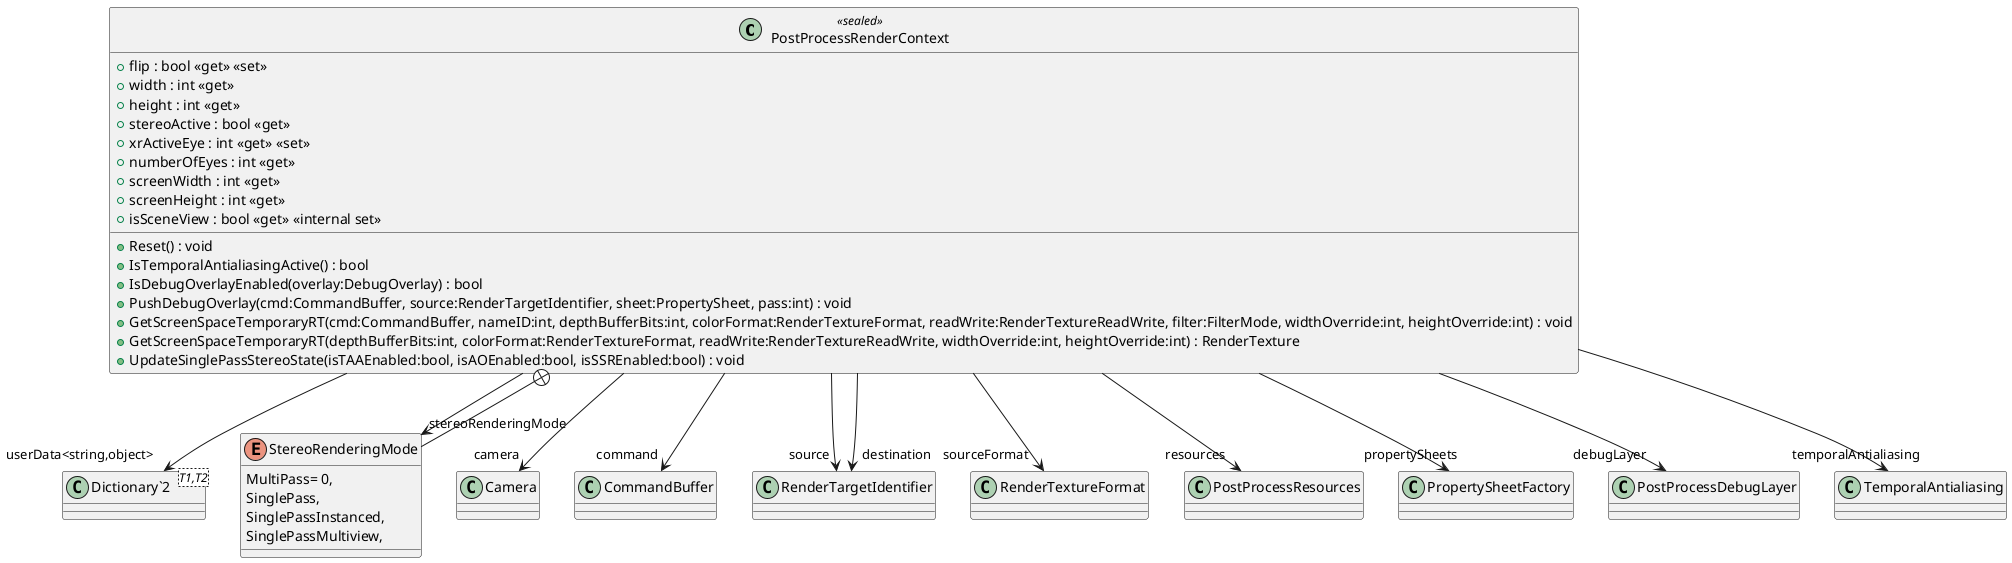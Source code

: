 @startuml
class PostProcessRenderContext <<sealed>> {
    + flip : bool <<get>> <<set>>
    + width : int <<get>>
    + height : int <<get>>
    + stereoActive : bool <<get>>
    + xrActiveEye : int <<get>> <<set>>
    + numberOfEyes : int <<get>>
    + screenWidth : int <<get>>
    + screenHeight : int <<get>>
    + isSceneView : bool <<get>> <<internal set>>
    + Reset() : void
    + IsTemporalAntialiasingActive() : bool
    + IsDebugOverlayEnabled(overlay:DebugOverlay) : bool
    + PushDebugOverlay(cmd:CommandBuffer, source:RenderTargetIdentifier, sheet:PropertySheet, pass:int) : void
    + GetScreenSpaceTemporaryRT(cmd:CommandBuffer, nameID:int, depthBufferBits:int, colorFormat:RenderTextureFormat, readWrite:RenderTextureReadWrite, filter:FilterMode, widthOverride:int, heightOverride:int) : void
    + GetScreenSpaceTemporaryRT(depthBufferBits:int, colorFormat:RenderTextureFormat, readWrite:RenderTextureReadWrite, widthOverride:int, heightOverride:int) : RenderTexture
    + UpdateSinglePassStereoState(isTAAEnabled:bool, isAOEnabled:bool, isSSREnabled:bool) : void
}
class "Dictionary`2"<T1,T2> {
}
enum StereoRenderingMode {
    MultiPass= 0,
    SinglePass,
    SinglePassInstanced,
    SinglePassMultiview,
}
PostProcessRenderContext --> "camera" Camera
PostProcessRenderContext --> "command" CommandBuffer
PostProcessRenderContext --> "source" RenderTargetIdentifier
PostProcessRenderContext --> "destination" RenderTargetIdentifier
PostProcessRenderContext --> "sourceFormat" RenderTextureFormat
PostProcessRenderContext --> "resources" PostProcessResources
PostProcessRenderContext --> "propertySheets" PropertySheetFactory
PostProcessRenderContext --> "userData<string,object>" "Dictionary`2"
PostProcessRenderContext --> "debugLayer" PostProcessDebugLayer
PostProcessRenderContext --> "stereoRenderingMode" StereoRenderingMode
PostProcessRenderContext --> "temporalAntialiasing" TemporalAntialiasing
PostProcessRenderContext +-- StereoRenderingMode
@enduml
